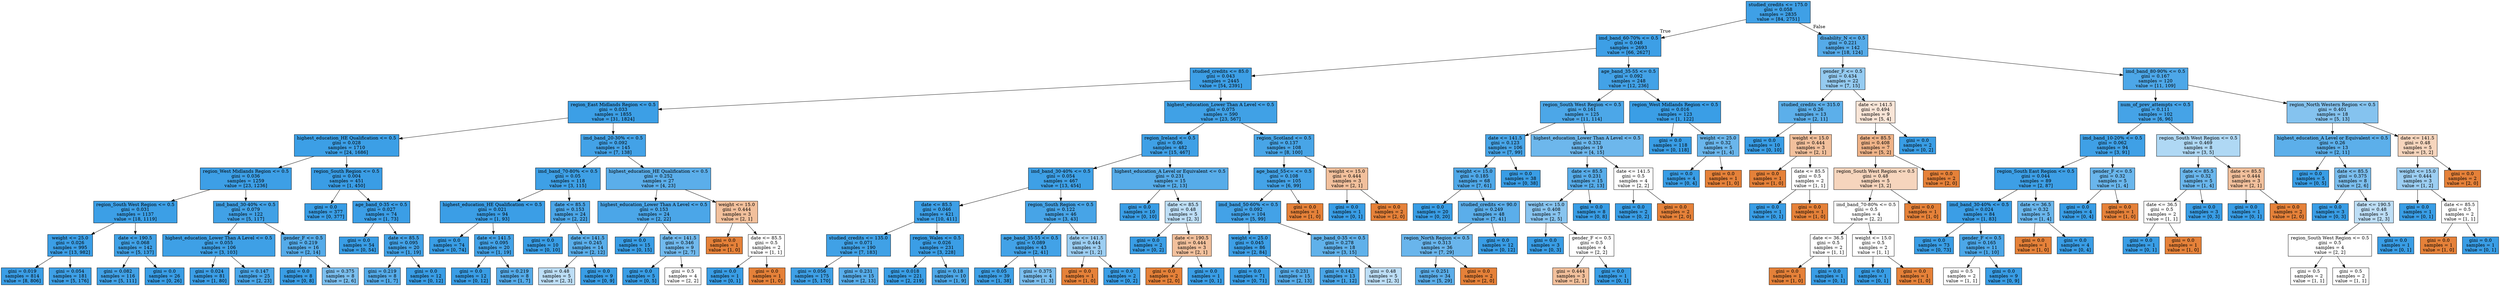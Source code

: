 digraph Tree {
node [shape=box, style="filled", color="black"] ;
0 [label="studied_credits <= 175.0\ngini = 0.058\nsamples = 2835\nvalue = [84, 2751]", fillcolor="#399de5f7"] ;
1 [label="imd_band_60-70% <= 0.5\ngini = 0.048\nsamples = 2693\nvalue = [66, 2627]", fillcolor="#399de5f9"] ;
0 -> 1 [labeldistance=2.5, labelangle=45, headlabel="True"] ;
2 [label="studied_credits <= 85.0\ngini = 0.043\nsamples = 2445\nvalue = [54, 2391]", fillcolor="#399de5f9"] ;
1 -> 2 ;
3 [label="region_East Midlands Region <= 0.5\ngini = 0.033\nsamples = 1855\nvalue = [31, 1824]", fillcolor="#399de5fb"] ;
2 -> 3 ;
4 [label="highest_education_HE Qualification <= 0.5\ngini = 0.028\nsamples = 1710\nvalue = [24, 1686]", fillcolor="#399de5fb"] ;
3 -> 4 ;
5 [label="region_West Midlands Region <= 0.5\ngini = 0.036\nsamples = 1259\nvalue = [23, 1236]", fillcolor="#399de5fa"] ;
4 -> 5 ;
6 [label="region_South West Region <= 0.5\ngini = 0.031\nsamples = 1137\nvalue = [18, 1119]", fillcolor="#399de5fb"] ;
5 -> 6 ;
7 [label="weight <= 25.0\ngini = 0.026\nsamples = 995\nvalue = [13, 982]", fillcolor="#399de5fc"] ;
6 -> 7 ;
8 [label="gini = 0.019\nsamples = 814\nvalue = [8, 806]", fillcolor="#399de5fc"] ;
7 -> 8 ;
9 [label="gini = 0.054\nsamples = 181\nvalue = [5, 176]", fillcolor="#399de5f8"] ;
7 -> 9 ;
10 [label="date <= 190.5\ngini = 0.068\nsamples = 142\nvalue = [5, 137]", fillcolor="#399de5f6"] ;
6 -> 10 ;
11 [label="gini = 0.082\nsamples = 116\nvalue = [5, 111]", fillcolor="#399de5f4"] ;
10 -> 11 ;
12 [label="gini = 0.0\nsamples = 26\nvalue = [0, 26]", fillcolor="#399de5ff"] ;
10 -> 12 ;
13 [label="imd_band_30-40% <= 0.5\ngini = 0.079\nsamples = 122\nvalue = [5, 117]", fillcolor="#399de5f4"] ;
5 -> 13 ;
14 [label="highest_education_Lower Than A Level <= 0.5\ngini = 0.055\nsamples = 106\nvalue = [3, 103]", fillcolor="#399de5f8"] ;
13 -> 14 ;
15 [label="gini = 0.024\nsamples = 81\nvalue = [1, 80]", fillcolor="#399de5fc"] ;
14 -> 15 ;
16 [label="gini = 0.147\nsamples = 25\nvalue = [2, 23]", fillcolor="#399de5e9"] ;
14 -> 16 ;
17 [label="gender_F <= 0.5\ngini = 0.219\nsamples = 16\nvalue = [2, 14]", fillcolor="#399de5db"] ;
13 -> 17 ;
18 [label="gini = 0.0\nsamples = 8\nvalue = [0, 8]", fillcolor="#399de5ff"] ;
17 -> 18 ;
19 [label="gini = 0.375\nsamples = 8\nvalue = [2, 6]", fillcolor="#399de5aa"] ;
17 -> 19 ;
20 [label="region_South Region <= 0.5\ngini = 0.004\nsamples = 451\nvalue = [1, 450]", fillcolor="#399de5fe"] ;
4 -> 20 ;
21 [label="gini = 0.0\nsamples = 377\nvalue = [0, 377]", fillcolor="#399de5ff"] ;
20 -> 21 ;
22 [label="age_band_0-35 <= 0.5\ngini = 0.027\nsamples = 74\nvalue = [1, 73]", fillcolor="#399de5fc"] ;
20 -> 22 ;
23 [label="gini = 0.0\nsamples = 54\nvalue = [0, 54]", fillcolor="#399de5ff"] ;
22 -> 23 ;
24 [label="date <= 85.5\ngini = 0.095\nsamples = 20\nvalue = [1, 19]", fillcolor="#399de5f2"] ;
22 -> 24 ;
25 [label="gini = 0.219\nsamples = 8\nvalue = [1, 7]", fillcolor="#399de5db"] ;
24 -> 25 ;
26 [label="gini = 0.0\nsamples = 12\nvalue = [0, 12]", fillcolor="#399de5ff"] ;
24 -> 26 ;
27 [label="imd_band_20-30% <= 0.5\ngini = 0.092\nsamples = 145\nvalue = [7, 138]", fillcolor="#399de5f2"] ;
3 -> 27 ;
28 [label="imd_band_70-80% <= 0.5\ngini = 0.05\nsamples = 118\nvalue = [3, 115]", fillcolor="#399de5f8"] ;
27 -> 28 ;
29 [label="highest_education_HE Qualification <= 0.5\ngini = 0.021\nsamples = 94\nvalue = [1, 93]", fillcolor="#399de5fc"] ;
28 -> 29 ;
30 [label="gini = 0.0\nsamples = 74\nvalue = [0, 74]", fillcolor="#399de5ff"] ;
29 -> 30 ;
31 [label="date <= 141.5\ngini = 0.095\nsamples = 20\nvalue = [1, 19]", fillcolor="#399de5f2"] ;
29 -> 31 ;
32 [label="gini = 0.0\nsamples = 12\nvalue = [0, 12]", fillcolor="#399de5ff"] ;
31 -> 32 ;
33 [label="gini = 0.219\nsamples = 8\nvalue = [1, 7]", fillcolor="#399de5db"] ;
31 -> 33 ;
34 [label="date <= 85.5\ngini = 0.153\nsamples = 24\nvalue = [2, 22]", fillcolor="#399de5e8"] ;
28 -> 34 ;
35 [label="gini = 0.0\nsamples = 10\nvalue = [0, 10]", fillcolor="#399de5ff"] ;
34 -> 35 ;
36 [label="date <= 141.5\ngini = 0.245\nsamples = 14\nvalue = [2, 12]", fillcolor="#399de5d4"] ;
34 -> 36 ;
37 [label="gini = 0.48\nsamples = 5\nvalue = [2, 3]", fillcolor="#399de555"] ;
36 -> 37 ;
38 [label="gini = 0.0\nsamples = 9\nvalue = [0, 9]", fillcolor="#399de5ff"] ;
36 -> 38 ;
39 [label="highest_education_HE Qualification <= 0.5\ngini = 0.252\nsamples = 27\nvalue = [4, 23]", fillcolor="#399de5d3"] ;
27 -> 39 ;
40 [label="highest_education_Lower Than A Level <= 0.5\ngini = 0.153\nsamples = 24\nvalue = [2, 22]", fillcolor="#399de5e8"] ;
39 -> 40 ;
41 [label="gini = 0.0\nsamples = 15\nvalue = [0, 15]", fillcolor="#399de5ff"] ;
40 -> 41 ;
42 [label="date <= 141.5\ngini = 0.346\nsamples = 9\nvalue = [2, 7]", fillcolor="#399de5b6"] ;
40 -> 42 ;
43 [label="gini = 0.0\nsamples = 5\nvalue = [0, 5]", fillcolor="#399de5ff"] ;
42 -> 43 ;
44 [label="gini = 0.5\nsamples = 4\nvalue = [2, 2]", fillcolor="#e5813900"] ;
42 -> 44 ;
45 [label="weight <= 15.0\ngini = 0.444\nsamples = 3\nvalue = [2, 1]", fillcolor="#e581397f"] ;
39 -> 45 ;
46 [label="gini = 0.0\nsamples = 1\nvalue = [1, 0]", fillcolor="#e58139ff"] ;
45 -> 46 ;
47 [label="date <= 85.5\ngini = 0.5\nsamples = 2\nvalue = [1, 1]", fillcolor="#e5813900"] ;
45 -> 47 ;
48 [label="gini = 0.0\nsamples = 1\nvalue = [0, 1]", fillcolor="#399de5ff"] ;
47 -> 48 ;
49 [label="gini = 0.0\nsamples = 1\nvalue = [1, 0]", fillcolor="#e58139ff"] ;
47 -> 49 ;
50 [label="highest_education_Lower Than A Level <= 0.5\ngini = 0.075\nsamples = 590\nvalue = [23, 567]", fillcolor="#399de5f5"] ;
2 -> 50 ;
51 [label="region_Ireland <= 0.5\ngini = 0.06\nsamples = 482\nvalue = [15, 467]", fillcolor="#399de5f7"] ;
50 -> 51 ;
52 [label="imd_band_30-40% <= 0.5\ngini = 0.054\nsamples = 467\nvalue = [13, 454]", fillcolor="#399de5f8"] ;
51 -> 52 ;
53 [label="date <= 85.5\ngini = 0.046\nsamples = 421\nvalue = [10, 411]", fillcolor="#399de5f9"] ;
52 -> 53 ;
54 [label="studied_credits <= 135.0\ngini = 0.071\nsamples = 190\nvalue = [7, 183]", fillcolor="#399de5f5"] ;
53 -> 54 ;
55 [label="gini = 0.056\nsamples = 175\nvalue = [5, 170]", fillcolor="#399de5f8"] ;
54 -> 55 ;
56 [label="gini = 0.231\nsamples = 15\nvalue = [2, 13]", fillcolor="#399de5d8"] ;
54 -> 56 ;
57 [label="region_Wales <= 0.5\ngini = 0.026\nsamples = 231\nvalue = [3, 228]", fillcolor="#399de5fc"] ;
53 -> 57 ;
58 [label="gini = 0.018\nsamples = 221\nvalue = [2, 219]", fillcolor="#399de5fd"] ;
57 -> 58 ;
59 [label="gini = 0.18\nsamples = 10\nvalue = [1, 9]", fillcolor="#399de5e3"] ;
57 -> 59 ;
60 [label="region_South Region <= 0.5\ngini = 0.122\nsamples = 46\nvalue = [3, 43]", fillcolor="#399de5ed"] ;
52 -> 60 ;
61 [label="age_band_35-55 <= 0.5\ngini = 0.089\nsamples = 43\nvalue = [2, 41]", fillcolor="#399de5f3"] ;
60 -> 61 ;
62 [label="gini = 0.05\nsamples = 39\nvalue = [1, 38]", fillcolor="#399de5f8"] ;
61 -> 62 ;
63 [label="gini = 0.375\nsamples = 4\nvalue = [1, 3]", fillcolor="#399de5aa"] ;
61 -> 63 ;
64 [label="date <= 141.5\ngini = 0.444\nsamples = 3\nvalue = [1, 2]", fillcolor="#399de57f"] ;
60 -> 64 ;
65 [label="gini = 0.0\nsamples = 1\nvalue = [1, 0]", fillcolor="#e58139ff"] ;
64 -> 65 ;
66 [label="gini = 0.0\nsamples = 2\nvalue = [0, 2]", fillcolor="#399de5ff"] ;
64 -> 66 ;
67 [label="highest_education_A Level or Equivalent <= 0.5\ngini = 0.231\nsamples = 15\nvalue = [2, 13]", fillcolor="#399de5d8"] ;
51 -> 67 ;
68 [label="gini = 0.0\nsamples = 10\nvalue = [0, 10]", fillcolor="#399de5ff"] ;
67 -> 68 ;
69 [label="date <= 85.5\ngini = 0.48\nsamples = 5\nvalue = [2, 3]", fillcolor="#399de555"] ;
67 -> 69 ;
70 [label="gini = 0.0\nsamples = 2\nvalue = [0, 2]", fillcolor="#399de5ff"] ;
69 -> 70 ;
71 [label="date <= 190.5\ngini = 0.444\nsamples = 3\nvalue = [2, 1]", fillcolor="#e581397f"] ;
69 -> 71 ;
72 [label="gini = 0.0\nsamples = 2\nvalue = [2, 0]", fillcolor="#e58139ff"] ;
71 -> 72 ;
73 [label="gini = 0.0\nsamples = 1\nvalue = [0, 1]", fillcolor="#399de5ff"] ;
71 -> 73 ;
74 [label="region_Scotland <= 0.5\ngini = 0.137\nsamples = 108\nvalue = [8, 100]", fillcolor="#399de5eb"] ;
50 -> 74 ;
75 [label="age_band_55<= <= 0.5\ngini = 0.108\nsamples = 105\nvalue = [6, 99]", fillcolor="#399de5f0"] ;
74 -> 75 ;
76 [label="imd_band_50-60% <= 0.5\ngini = 0.092\nsamples = 104\nvalue = [5, 99]", fillcolor="#399de5f2"] ;
75 -> 76 ;
77 [label="weight <= 25.0\ngini = 0.045\nsamples = 86\nvalue = [2, 84]", fillcolor="#399de5f9"] ;
76 -> 77 ;
78 [label="gini = 0.0\nsamples = 71\nvalue = [0, 71]", fillcolor="#399de5ff"] ;
77 -> 78 ;
79 [label="gini = 0.231\nsamples = 15\nvalue = [2, 13]", fillcolor="#399de5d8"] ;
77 -> 79 ;
80 [label="age_band_0-35 <= 0.5\ngini = 0.278\nsamples = 18\nvalue = [3, 15]", fillcolor="#399de5cc"] ;
76 -> 80 ;
81 [label="gini = 0.142\nsamples = 13\nvalue = [1, 12]", fillcolor="#399de5ea"] ;
80 -> 81 ;
82 [label="gini = 0.48\nsamples = 5\nvalue = [2, 3]", fillcolor="#399de555"] ;
80 -> 82 ;
83 [label="gini = 0.0\nsamples = 1\nvalue = [1, 0]", fillcolor="#e58139ff"] ;
75 -> 83 ;
84 [label="weight <= 15.0\ngini = 0.444\nsamples = 3\nvalue = [2, 1]", fillcolor="#e581397f"] ;
74 -> 84 ;
85 [label="gini = 0.0\nsamples = 1\nvalue = [0, 1]", fillcolor="#399de5ff"] ;
84 -> 85 ;
86 [label="gini = 0.0\nsamples = 2\nvalue = [2, 0]", fillcolor="#e58139ff"] ;
84 -> 86 ;
87 [label="age_band_35-55 <= 0.5\ngini = 0.092\nsamples = 248\nvalue = [12, 236]", fillcolor="#399de5f2"] ;
1 -> 87 ;
88 [label="region_South West Region <= 0.5\ngini = 0.161\nsamples = 125\nvalue = [11, 114]", fillcolor="#399de5e6"] ;
87 -> 88 ;
89 [label="date <= 141.5\ngini = 0.123\nsamples = 106\nvalue = [7, 99]", fillcolor="#399de5ed"] ;
88 -> 89 ;
90 [label="weight <= 15.0\ngini = 0.185\nsamples = 68\nvalue = [7, 61]", fillcolor="#399de5e2"] ;
89 -> 90 ;
91 [label="gini = 0.0\nsamples = 20\nvalue = [0, 20]", fillcolor="#399de5ff"] ;
90 -> 91 ;
92 [label="studied_credits <= 90.0\ngini = 0.249\nsamples = 48\nvalue = [7, 41]", fillcolor="#399de5d3"] ;
90 -> 92 ;
93 [label="region_North Region <= 0.5\ngini = 0.313\nsamples = 36\nvalue = [7, 29]", fillcolor="#399de5c1"] ;
92 -> 93 ;
94 [label="gini = 0.251\nsamples = 34\nvalue = [5, 29]", fillcolor="#399de5d3"] ;
93 -> 94 ;
95 [label="gini = 0.0\nsamples = 2\nvalue = [2, 0]", fillcolor="#e58139ff"] ;
93 -> 95 ;
96 [label="gini = 0.0\nsamples = 12\nvalue = [0, 12]", fillcolor="#399de5ff"] ;
92 -> 96 ;
97 [label="gini = 0.0\nsamples = 38\nvalue = [0, 38]", fillcolor="#399de5ff"] ;
89 -> 97 ;
98 [label="highest_education_Lower Than A Level <= 0.5\ngini = 0.332\nsamples = 19\nvalue = [4, 15]", fillcolor="#399de5bb"] ;
88 -> 98 ;
99 [label="date <= 85.5\ngini = 0.231\nsamples = 15\nvalue = [2, 13]", fillcolor="#399de5d8"] ;
98 -> 99 ;
100 [label="weight <= 15.0\ngini = 0.408\nsamples = 7\nvalue = [2, 5]", fillcolor="#399de599"] ;
99 -> 100 ;
101 [label="gini = 0.0\nsamples = 3\nvalue = [0, 3]", fillcolor="#399de5ff"] ;
100 -> 101 ;
102 [label="gender_F <= 0.5\ngini = 0.5\nsamples = 4\nvalue = [2, 2]", fillcolor="#e5813900"] ;
100 -> 102 ;
103 [label="gini = 0.444\nsamples = 3\nvalue = [2, 1]", fillcolor="#e581397f"] ;
102 -> 103 ;
104 [label="gini = 0.0\nsamples = 1\nvalue = [0, 1]", fillcolor="#399de5ff"] ;
102 -> 104 ;
105 [label="gini = 0.0\nsamples = 8\nvalue = [0, 8]", fillcolor="#399de5ff"] ;
99 -> 105 ;
106 [label="date <= 141.5\ngini = 0.5\nsamples = 4\nvalue = [2, 2]", fillcolor="#e5813900"] ;
98 -> 106 ;
107 [label="gini = 0.0\nsamples = 2\nvalue = [0, 2]", fillcolor="#399de5ff"] ;
106 -> 107 ;
108 [label="gini = 0.0\nsamples = 2\nvalue = [2, 0]", fillcolor="#e58139ff"] ;
106 -> 108 ;
109 [label="region_West Midlands Region <= 0.5\ngini = 0.016\nsamples = 123\nvalue = [1, 122]", fillcolor="#399de5fd"] ;
87 -> 109 ;
110 [label="gini = 0.0\nsamples = 118\nvalue = [0, 118]", fillcolor="#399de5ff"] ;
109 -> 110 ;
111 [label="weight <= 25.0\ngini = 0.32\nsamples = 5\nvalue = [1, 4]", fillcolor="#399de5bf"] ;
109 -> 111 ;
112 [label="gini = 0.0\nsamples = 4\nvalue = [0, 4]", fillcolor="#399de5ff"] ;
111 -> 112 ;
113 [label="gini = 0.0\nsamples = 1\nvalue = [1, 0]", fillcolor="#e58139ff"] ;
111 -> 113 ;
114 [label="disability_N <= 0.5\ngini = 0.221\nsamples = 142\nvalue = [18, 124]", fillcolor="#399de5da"] ;
0 -> 114 [labeldistance=2.5, labelangle=-45, headlabel="False"] ;
115 [label="gender_F <= 0.5\ngini = 0.434\nsamples = 22\nvalue = [7, 15]", fillcolor="#399de588"] ;
114 -> 115 ;
116 [label="studied_credits <= 315.0\ngini = 0.26\nsamples = 13\nvalue = [2, 11]", fillcolor="#399de5d1"] ;
115 -> 116 ;
117 [label="gini = 0.0\nsamples = 10\nvalue = [0, 10]", fillcolor="#399de5ff"] ;
116 -> 117 ;
118 [label="weight <= 15.0\ngini = 0.444\nsamples = 3\nvalue = [2, 1]", fillcolor="#e581397f"] ;
116 -> 118 ;
119 [label="gini = 0.0\nsamples = 1\nvalue = [1, 0]", fillcolor="#e58139ff"] ;
118 -> 119 ;
120 [label="date <= 85.5\ngini = 0.5\nsamples = 2\nvalue = [1, 1]", fillcolor="#e5813900"] ;
118 -> 120 ;
121 [label="gini = 0.0\nsamples = 1\nvalue = [0, 1]", fillcolor="#399de5ff"] ;
120 -> 121 ;
122 [label="gini = 0.0\nsamples = 1\nvalue = [1, 0]", fillcolor="#e58139ff"] ;
120 -> 122 ;
123 [label="date <= 141.5\ngini = 0.494\nsamples = 9\nvalue = [5, 4]", fillcolor="#e5813933"] ;
115 -> 123 ;
124 [label="date <= 85.5\ngini = 0.408\nsamples = 7\nvalue = [5, 2]", fillcolor="#e5813999"] ;
123 -> 124 ;
125 [label="region_South West Region <= 0.5\ngini = 0.48\nsamples = 5\nvalue = [3, 2]", fillcolor="#e5813955"] ;
124 -> 125 ;
126 [label="imd_band_70-80% <= 0.5\ngini = 0.5\nsamples = 4\nvalue = [2, 2]", fillcolor="#e5813900"] ;
125 -> 126 ;
127 [label="date <= 36.5\ngini = 0.5\nsamples = 2\nvalue = [1, 1]", fillcolor="#e5813900"] ;
126 -> 127 ;
128 [label="gini = 0.0\nsamples = 1\nvalue = [1, 0]", fillcolor="#e58139ff"] ;
127 -> 128 ;
129 [label="gini = 0.0\nsamples = 1\nvalue = [0, 1]", fillcolor="#399de5ff"] ;
127 -> 129 ;
130 [label="weight <= 15.0\ngini = 0.5\nsamples = 2\nvalue = [1, 1]", fillcolor="#e5813900"] ;
126 -> 130 ;
131 [label="gini = 0.0\nsamples = 1\nvalue = [0, 1]", fillcolor="#399de5ff"] ;
130 -> 131 ;
132 [label="gini = 0.0\nsamples = 1\nvalue = [1, 0]", fillcolor="#e58139ff"] ;
130 -> 132 ;
133 [label="gini = 0.0\nsamples = 1\nvalue = [1, 0]", fillcolor="#e58139ff"] ;
125 -> 133 ;
134 [label="gini = 0.0\nsamples = 2\nvalue = [2, 0]", fillcolor="#e58139ff"] ;
124 -> 134 ;
135 [label="gini = 0.0\nsamples = 2\nvalue = [0, 2]", fillcolor="#399de5ff"] ;
123 -> 135 ;
136 [label="imd_band_80-90% <= 0.5\ngini = 0.167\nsamples = 120\nvalue = [11, 109]", fillcolor="#399de5e5"] ;
114 -> 136 ;
137 [label="num_of_prev_attempts <= 0.5\ngini = 0.111\nsamples = 102\nvalue = [6, 96]", fillcolor="#399de5ef"] ;
136 -> 137 ;
138 [label="imd_band_10-20% <= 0.5\ngini = 0.062\nsamples = 94\nvalue = [3, 91]", fillcolor="#399de5f7"] ;
137 -> 138 ;
139 [label="region_South East Region <= 0.5\ngini = 0.044\nsamples = 89\nvalue = [2, 87]", fillcolor="#399de5f9"] ;
138 -> 139 ;
140 [label="imd_band_30-40% <= 0.5\ngini = 0.024\nsamples = 84\nvalue = [1, 83]", fillcolor="#399de5fc"] ;
139 -> 140 ;
141 [label="gini = 0.0\nsamples = 73\nvalue = [0, 73]", fillcolor="#399de5ff"] ;
140 -> 141 ;
142 [label="gender_F <= 0.5\ngini = 0.165\nsamples = 11\nvalue = [1, 10]", fillcolor="#399de5e6"] ;
140 -> 142 ;
143 [label="gini = 0.5\nsamples = 2\nvalue = [1, 1]", fillcolor="#e5813900"] ;
142 -> 143 ;
144 [label="gini = 0.0\nsamples = 9\nvalue = [0, 9]", fillcolor="#399de5ff"] ;
142 -> 144 ;
145 [label="date <= 36.5\ngini = 0.32\nsamples = 5\nvalue = [1, 4]", fillcolor="#399de5bf"] ;
139 -> 145 ;
146 [label="gini = 0.0\nsamples = 1\nvalue = [1, 0]", fillcolor="#e58139ff"] ;
145 -> 146 ;
147 [label="gini = 0.0\nsamples = 4\nvalue = [0, 4]", fillcolor="#399de5ff"] ;
145 -> 147 ;
148 [label="gender_F <= 0.5\ngini = 0.32\nsamples = 5\nvalue = [1, 4]", fillcolor="#399de5bf"] ;
138 -> 148 ;
149 [label="gini = 0.0\nsamples = 4\nvalue = [0, 4]", fillcolor="#399de5ff"] ;
148 -> 149 ;
150 [label="gini = 0.0\nsamples = 1\nvalue = [1, 0]", fillcolor="#e58139ff"] ;
148 -> 150 ;
151 [label="region_South West Region <= 0.5\ngini = 0.469\nsamples = 8\nvalue = [3, 5]", fillcolor="#399de566"] ;
137 -> 151 ;
152 [label="date <= 85.5\ngini = 0.32\nsamples = 5\nvalue = [1, 4]", fillcolor="#399de5bf"] ;
151 -> 152 ;
153 [label="date <= 36.5\ngini = 0.5\nsamples = 2\nvalue = [1, 1]", fillcolor="#e5813900"] ;
152 -> 153 ;
154 [label="gini = 0.0\nsamples = 1\nvalue = [0, 1]", fillcolor="#399de5ff"] ;
153 -> 154 ;
155 [label="gini = 0.0\nsamples = 1\nvalue = [1, 0]", fillcolor="#e58139ff"] ;
153 -> 155 ;
156 [label="gini = 0.0\nsamples = 3\nvalue = [0, 3]", fillcolor="#399de5ff"] ;
152 -> 156 ;
157 [label="date <= 85.5\ngini = 0.444\nsamples = 3\nvalue = [2, 1]", fillcolor="#e581397f"] ;
151 -> 157 ;
158 [label="gini = 0.0\nsamples = 1\nvalue = [0, 1]", fillcolor="#399de5ff"] ;
157 -> 158 ;
159 [label="gini = 0.0\nsamples = 2\nvalue = [2, 0]", fillcolor="#e58139ff"] ;
157 -> 159 ;
160 [label="region_North Western Region <= 0.5\ngini = 0.401\nsamples = 18\nvalue = [5, 13]", fillcolor="#399de59d"] ;
136 -> 160 ;
161 [label="highest_education_A Level or Equivalent <= 0.5\ngini = 0.26\nsamples = 13\nvalue = [2, 11]", fillcolor="#399de5d1"] ;
160 -> 161 ;
162 [label="gini = 0.0\nsamples = 5\nvalue = [0, 5]", fillcolor="#399de5ff"] ;
161 -> 162 ;
163 [label="date <= 85.5\ngini = 0.375\nsamples = 8\nvalue = [2, 6]", fillcolor="#399de5aa"] ;
161 -> 163 ;
164 [label="gini = 0.0\nsamples = 3\nvalue = [0, 3]", fillcolor="#399de5ff"] ;
163 -> 164 ;
165 [label="date <= 190.5\ngini = 0.48\nsamples = 5\nvalue = [2, 3]", fillcolor="#399de555"] ;
163 -> 165 ;
166 [label="region_South West Region <= 0.5\ngini = 0.5\nsamples = 4\nvalue = [2, 2]", fillcolor="#e5813900"] ;
165 -> 166 ;
167 [label="gini = 0.5\nsamples = 2\nvalue = [1, 1]", fillcolor="#e5813900"] ;
166 -> 167 ;
168 [label="gini = 0.5\nsamples = 2\nvalue = [1, 1]", fillcolor="#e5813900"] ;
166 -> 168 ;
169 [label="gini = 0.0\nsamples = 1\nvalue = [0, 1]", fillcolor="#399de5ff"] ;
165 -> 169 ;
170 [label="date <= 141.5\ngini = 0.48\nsamples = 5\nvalue = [3, 2]", fillcolor="#e5813955"] ;
160 -> 170 ;
171 [label="weight <= 15.0\ngini = 0.444\nsamples = 3\nvalue = [1, 2]", fillcolor="#399de57f"] ;
170 -> 171 ;
172 [label="gini = 0.0\nsamples = 1\nvalue = [0, 1]", fillcolor="#399de5ff"] ;
171 -> 172 ;
173 [label="date <= 85.5\ngini = 0.5\nsamples = 2\nvalue = [1, 1]", fillcolor="#e5813900"] ;
171 -> 173 ;
174 [label="gini = 0.0\nsamples = 1\nvalue = [1, 0]", fillcolor="#e58139ff"] ;
173 -> 174 ;
175 [label="gini = 0.0\nsamples = 1\nvalue = [0, 1]", fillcolor="#399de5ff"] ;
173 -> 175 ;
176 [label="gini = 0.0\nsamples = 2\nvalue = [2, 0]", fillcolor="#e58139ff"] ;
170 -> 176 ;
}